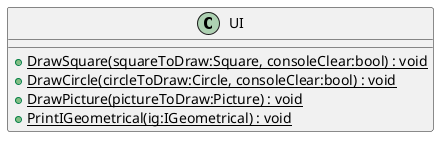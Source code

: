 @startuml
class UI {
    + {static} DrawSquare(squareToDraw:Square, consoleClear:bool) : void
    + {static} DrawCircle(circleToDraw:Circle, consoleClear:bool) : void
    + {static} DrawPicture(pictureToDraw:Picture) : void
    + {static} PrintIGeometrical(ig:IGeometrical) : void
}
@enduml
